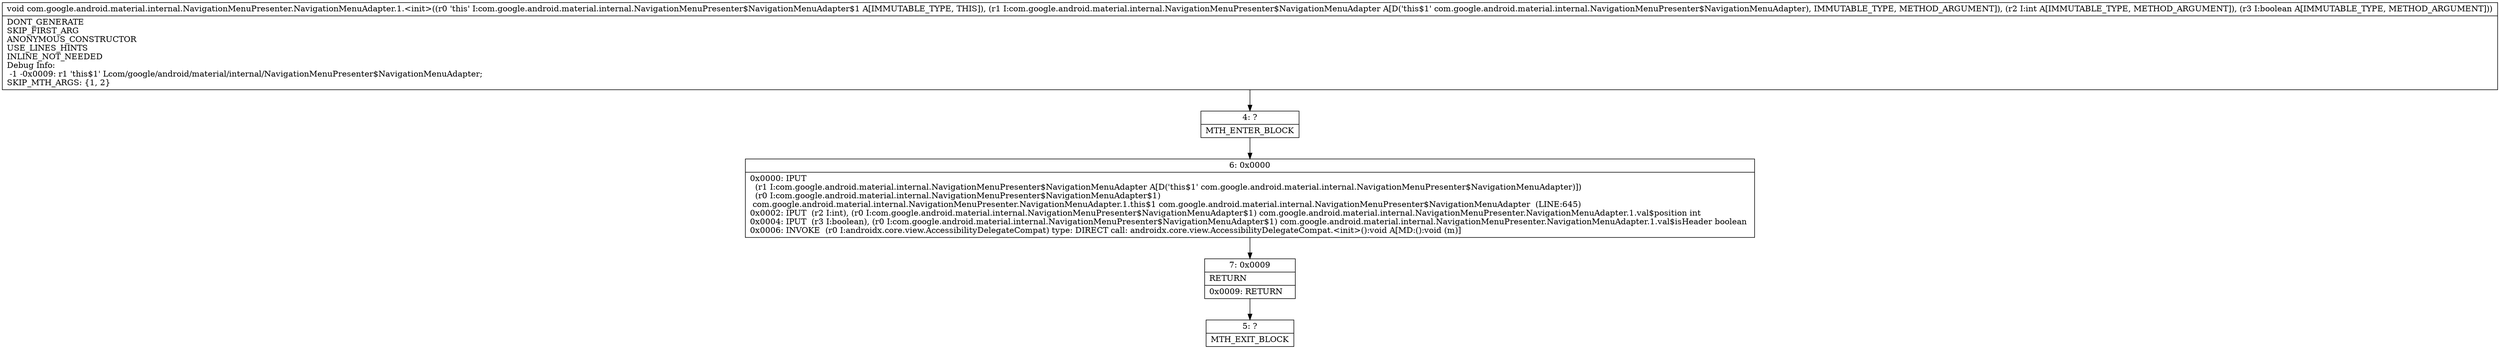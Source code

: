 digraph "CFG forcom.google.android.material.internal.NavigationMenuPresenter.NavigationMenuAdapter.1.\<init\>(Lcom\/google\/android\/material\/internal\/NavigationMenuPresenter$NavigationMenuAdapter;IZ)V" {
Node_4 [shape=record,label="{4\:\ ?|MTH_ENTER_BLOCK\l}"];
Node_6 [shape=record,label="{6\:\ 0x0000|0x0000: IPUT  \l  (r1 I:com.google.android.material.internal.NavigationMenuPresenter$NavigationMenuAdapter A[D('this$1' com.google.android.material.internal.NavigationMenuPresenter$NavigationMenuAdapter)])\l  (r0 I:com.google.android.material.internal.NavigationMenuPresenter$NavigationMenuAdapter$1)\l com.google.android.material.internal.NavigationMenuPresenter.NavigationMenuAdapter.1.this$1 com.google.android.material.internal.NavigationMenuPresenter$NavigationMenuAdapter  (LINE:645)\l0x0002: IPUT  (r2 I:int), (r0 I:com.google.android.material.internal.NavigationMenuPresenter$NavigationMenuAdapter$1) com.google.android.material.internal.NavigationMenuPresenter.NavigationMenuAdapter.1.val$position int \l0x0004: IPUT  (r3 I:boolean), (r0 I:com.google.android.material.internal.NavigationMenuPresenter$NavigationMenuAdapter$1) com.google.android.material.internal.NavigationMenuPresenter.NavigationMenuAdapter.1.val$isHeader boolean \l0x0006: INVOKE  (r0 I:androidx.core.view.AccessibilityDelegateCompat) type: DIRECT call: androidx.core.view.AccessibilityDelegateCompat.\<init\>():void A[MD:():void (m)]\l}"];
Node_7 [shape=record,label="{7\:\ 0x0009|RETURN\l|0x0009: RETURN   \l}"];
Node_5 [shape=record,label="{5\:\ ?|MTH_EXIT_BLOCK\l}"];
MethodNode[shape=record,label="{void com.google.android.material.internal.NavigationMenuPresenter.NavigationMenuAdapter.1.\<init\>((r0 'this' I:com.google.android.material.internal.NavigationMenuPresenter$NavigationMenuAdapter$1 A[IMMUTABLE_TYPE, THIS]), (r1 I:com.google.android.material.internal.NavigationMenuPresenter$NavigationMenuAdapter A[D('this$1' com.google.android.material.internal.NavigationMenuPresenter$NavigationMenuAdapter), IMMUTABLE_TYPE, METHOD_ARGUMENT]), (r2 I:int A[IMMUTABLE_TYPE, METHOD_ARGUMENT]), (r3 I:boolean A[IMMUTABLE_TYPE, METHOD_ARGUMENT]))  | DONT_GENERATE\lSKIP_FIRST_ARG\lANONYMOUS_CONSTRUCTOR\lUSE_LINES_HINTS\lINLINE_NOT_NEEDED\lDebug Info:\l  \-1 \-0x0009: r1 'this$1' Lcom\/google\/android\/material\/internal\/NavigationMenuPresenter$NavigationMenuAdapter;\lSKIP_MTH_ARGS: \{1, 2\}\l}"];
MethodNode -> Node_4;Node_4 -> Node_6;
Node_6 -> Node_7;
Node_7 -> Node_5;
}

